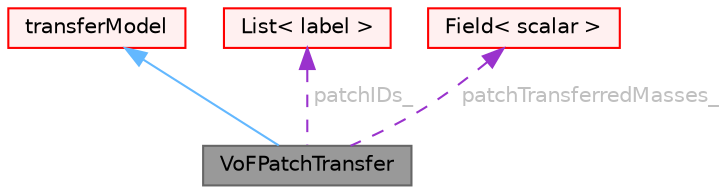 digraph "VoFPatchTransfer"
{
 // LATEX_PDF_SIZE
  bgcolor="transparent";
  edge [fontname=Helvetica,fontsize=10,labelfontname=Helvetica,labelfontsize=10];
  node [fontname=Helvetica,fontsize=10,shape=box,height=0.2,width=0.4];
  Node1 [id="Node000001",label="VoFPatchTransfer",height=0.2,width=0.4,color="gray40", fillcolor="grey60", style="filled", fontcolor="black",tooltip="Transfer mass between the film and the VoF in the continuous phase."];
  Node2 -> Node1 [id="edge1_Node000001_Node000002",dir="back",color="steelblue1",style="solid",tooltip=" "];
  Node2 [id="Node000002",label="transferModel",height=0.2,width=0.4,color="red", fillcolor="#FFF0F0", style="filled",URL="$classFoam_1_1regionModels_1_1surfaceFilmModels_1_1transferModel.html",tooltip="Base class for film transfer models, handling mass transfer between the film and the continuous phase..."];
  Node80 -> Node1 [id="edge2_Node000001_Node000080",dir="back",color="darkorchid3",style="dashed",tooltip=" ",label=" patchIDs_",fontcolor="grey" ];
  Node80 [id="Node000080",label="List\< label \>",height=0.2,width=0.4,color="red", fillcolor="#FFF0F0", style="filled",URL="$classFoam_1_1List.html",tooltip=" "];
  Node91 -> Node1 [id="edge3_Node000001_Node000091",dir="back",color="darkorchid3",style="dashed",tooltip=" ",label=" patchTransferredMasses_",fontcolor="grey" ];
  Node91 [id="Node000091",label="Field\< scalar \>",height=0.2,width=0.4,color="red", fillcolor="#FFF0F0", style="filled",URL="$classFoam_1_1Field.html",tooltip=" "];
}

